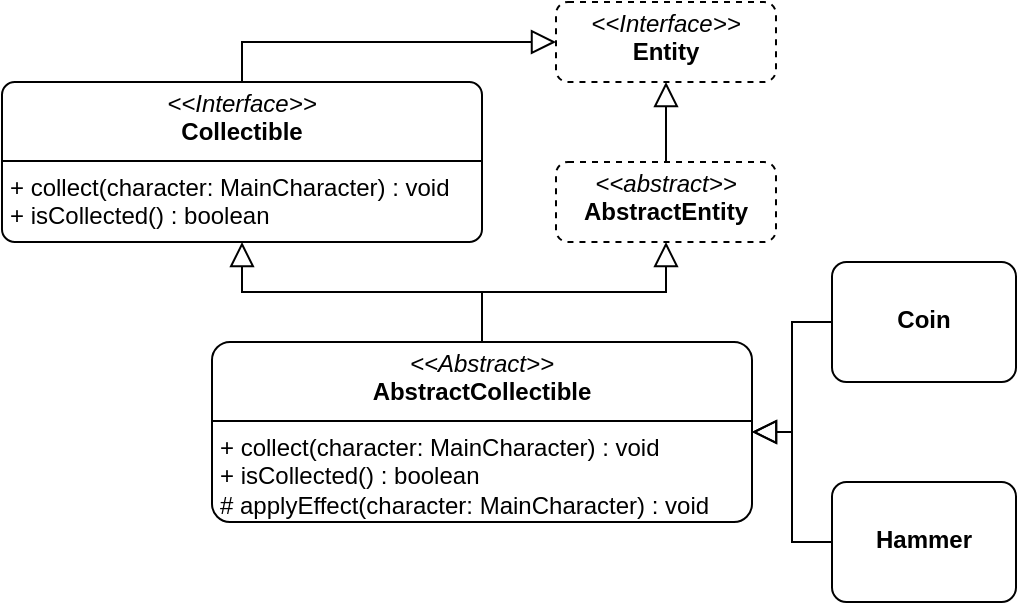 <mxfile version="27.2.0">
  <diagram name="Page-1" id="yZgOhezI_Hf30vy9chSD">
    <mxGraphModel dx="1425" dy="841" grid="1" gridSize="10" guides="1" tooltips="1" connect="1" arrows="1" fold="1" page="1" pageScale="1" pageWidth="850" pageHeight="1100" math="0" shadow="0">
      <root>
        <mxCell id="0" />
        <mxCell id="1" parent="0" />
        <mxCell id="3nVsNip_MtOoqVxNHY1w-1" value="&lt;p style=&quot;margin:0px;margin-top:4px;text-align:center;&quot;&gt;&lt;i&gt;&amp;lt;&amp;lt;Interface&amp;gt;&amp;gt;&lt;/i&gt;&lt;br&gt;&lt;b&gt;Entity&lt;/b&gt;&lt;/p&gt;" style="verticalAlign=top;align=left;overflow=fill;html=1;whiteSpace=wrap;dashed=1;rounded=1;" parent="1" vertex="1">
          <mxGeometry x="448" y="400" width="110" height="40" as="geometry" />
        </mxCell>
        <mxCell id="3nVsNip_MtOoqVxNHY1w-7" style="edgeStyle=orthogonalEdgeStyle;rounded=0;orthogonalLoop=1;jettySize=auto;html=1;exitX=0.5;exitY=0;exitDx=0;exitDy=0;entryX=0.5;entryY=1;entryDx=0;entryDy=0;endArrow=block;endFill=0;endSize=10;" parent="1" source="3nVsNip_MtOoqVxNHY1w-6" target="3nVsNip_MtOoqVxNHY1w-1" edge="1">
          <mxGeometry relative="1" as="geometry" />
        </mxCell>
        <mxCell id="3nVsNip_MtOoqVxNHY1w-6" value="&lt;p style=&quot;margin:0px;margin-top:4px;text-align:center;&quot;&gt;&lt;i&gt;&amp;lt;&amp;lt;abstract&amp;gt;&amp;gt;&lt;/i&gt;&lt;br&gt;&lt;b&gt;AbstractEntity&lt;/b&gt;&lt;/p&gt;" style="verticalAlign=top;align=left;overflow=fill;html=1;whiteSpace=wrap;dashed=1;rounded=1;" parent="1" vertex="1">
          <mxGeometry x="448" y="480" width="110" height="40" as="geometry" />
        </mxCell>
        <mxCell id="3nVsNip_MtOoqVxNHY1w-9" style="edgeStyle=orthogonalEdgeStyle;rounded=0;orthogonalLoop=1;jettySize=auto;html=1;exitX=0.5;exitY=0;exitDx=0;exitDy=0;entryX=0;entryY=0.5;entryDx=0;entryDy=0;endArrow=block;endFill=0;endSize=10;" parent="1" source="3nVsNip_MtOoqVxNHY1w-8" target="3nVsNip_MtOoqVxNHY1w-1" edge="1">
          <mxGeometry relative="1" as="geometry" />
        </mxCell>
        <mxCell id="3nVsNip_MtOoqVxNHY1w-8" value="&lt;p style=&quot;margin:0px;margin-top:4px;text-align:center;&quot;&gt;&lt;i&gt;&amp;lt;&amp;lt;Interface&amp;gt;&amp;gt;&lt;/i&gt;&lt;br&gt;&lt;b&gt;Collectible&lt;/b&gt;&lt;/p&gt;&lt;hr size=&quot;1&quot; style=&quot;border-style:solid;&quot;&gt;&lt;p style=&quot;margin:0px;margin-left:4px;&quot;&gt;+ collect(character: MainCharacter) : void&lt;/p&gt;&lt;p style=&quot;margin:0px;margin-left:4px;&quot;&gt;+ isCollected() : boolean&lt;/p&gt;" style="verticalAlign=top;align=left;overflow=fill;html=1;whiteSpace=wrap;rounded=1;arcSize=8;" parent="1" vertex="1">
          <mxGeometry x="171" y="440" width="240" height="80" as="geometry" />
        </mxCell>
        <mxCell id="3nVsNip_MtOoqVxNHY1w-11" style="edgeStyle=orthogonalEdgeStyle;rounded=0;orthogonalLoop=1;jettySize=auto;html=1;exitX=0.5;exitY=0;exitDx=0;exitDy=0;entryX=0.5;entryY=1;entryDx=0;entryDy=0;endArrow=block;endFill=0;endSize=10;" parent="1" source="3nVsNip_MtOoqVxNHY1w-10" target="3nVsNip_MtOoqVxNHY1w-8" edge="1">
          <mxGeometry relative="1" as="geometry" />
        </mxCell>
        <mxCell id="3nVsNip_MtOoqVxNHY1w-12" style="edgeStyle=orthogonalEdgeStyle;rounded=0;orthogonalLoop=1;jettySize=auto;html=1;exitX=0.5;exitY=0;exitDx=0;exitDy=0;entryX=0.5;entryY=1;entryDx=0;entryDy=0;endArrow=block;endFill=0;endSize=10;" parent="1" source="3nVsNip_MtOoqVxNHY1w-10" target="3nVsNip_MtOoqVxNHY1w-6" edge="1">
          <mxGeometry relative="1" as="geometry" />
        </mxCell>
        <mxCell id="3nVsNip_MtOoqVxNHY1w-10" value="&lt;p style=&quot;margin:0px;margin-top:4px;text-align:center;&quot;&gt;&lt;i&gt;&amp;lt;&amp;lt;Abstract&amp;gt;&amp;gt;&lt;/i&gt;&lt;br&gt;&lt;b&gt;AbstractCollectible&lt;/b&gt;&lt;/p&gt;&lt;hr size=&quot;1&quot; style=&quot;border-style:solid;&quot;&gt;&lt;p style=&quot;margin:0px;margin-left:4px;&quot;&gt;+ collect(character: MainCharacter) : void&lt;/p&gt;&lt;p style=&quot;margin:0px;margin-left:4px;&quot;&gt;+ isCollected() : boolean&lt;/p&gt;&lt;p style=&quot;margin:0px;margin-left:4px;&quot;&gt;# applyEffect(character: MainCharacter) : void&lt;/p&gt;" style="verticalAlign=top;align=left;overflow=fill;html=1;whiteSpace=wrap;rounded=1;arcSize=10;" parent="1" vertex="1">
          <mxGeometry x="276" y="570" width="270" height="90" as="geometry" />
        </mxCell>
        <mxCell id="3nVsNip_MtOoqVxNHY1w-16" style="edgeStyle=orthogonalEdgeStyle;rounded=0;orthogonalLoop=1;jettySize=auto;html=1;exitX=0;exitY=0.5;exitDx=0;exitDy=0;entryX=1;entryY=0.5;entryDx=0;entryDy=0;endArrow=block;endFill=0;endSize=10;" parent="1" source="3nVsNip_MtOoqVxNHY1w-14" target="3nVsNip_MtOoqVxNHY1w-10" edge="1">
          <mxGeometry relative="1" as="geometry" />
        </mxCell>
        <mxCell id="3nVsNip_MtOoqVxNHY1w-14" value="&lt;p style=&quot;margin:0px;margin-top:4px;text-align:center;&quot;&gt;&lt;b&gt;&lt;br&gt;&lt;/b&gt;&lt;/p&gt;&lt;p style=&quot;margin:0px;margin-top:4px;text-align:center;&quot;&gt;&lt;b&gt;Hammer&lt;/b&gt;&lt;/p&gt;" style="verticalAlign=top;align=left;overflow=fill;html=1;whiteSpace=wrap;rounded=1;arcSize=12;" parent="1" vertex="1">
          <mxGeometry x="586" y="640" width="92" height="60" as="geometry" />
        </mxCell>
        <mxCell id="3nVsNip_MtOoqVxNHY1w-17" style="edgeStyle=orthogonalEdgeStyle;rounded=0;orthogonalLoop=1;jettySize=auto;html=1;exitX=0;exitY=0.5;exitDx=0;exitDy=0;entryX=1;entryY=0.5;entryDx=0;entryDy=0;endArrow=block;endFill=0;endSize=10;" parent="1" source="3nVsNip_MtOoqVxNHY1w-15" target="3nVsNip_MtOoqVxNHY1w-10" edge="1">
          <mxGeometry relative="1" as="geometry" />
        </mxCell>
        <mxCell id="3nVsNip_MtOoqVxNHY1w-15" value="&lt;p style=&quot;margin:0px;margin-top:4px;text-align:center;&quot;&gt;&lt;b&gt;&lt;br&gt;&lt;/b&gt;&lt;/p&gt;&lt;p style=&quot;margin:0px;margin-top:4px;text-align:center;&quot;&gt;&lt;b&gt;Coin&lt;/b&gt;&lt;/p&gt;" style="verticalAlign=top;align=left;overflow=fill;html=1;whiteSpace=wrap;rounded=1;arcSize=12;" parent="1" vertex="1">
          <mxGeometry x="586" y="530" width="92" height="60" as="geometry" />
        </mxCell>
      </root>
    </mxGraphModel>
  </diagram>
</mxfile>
